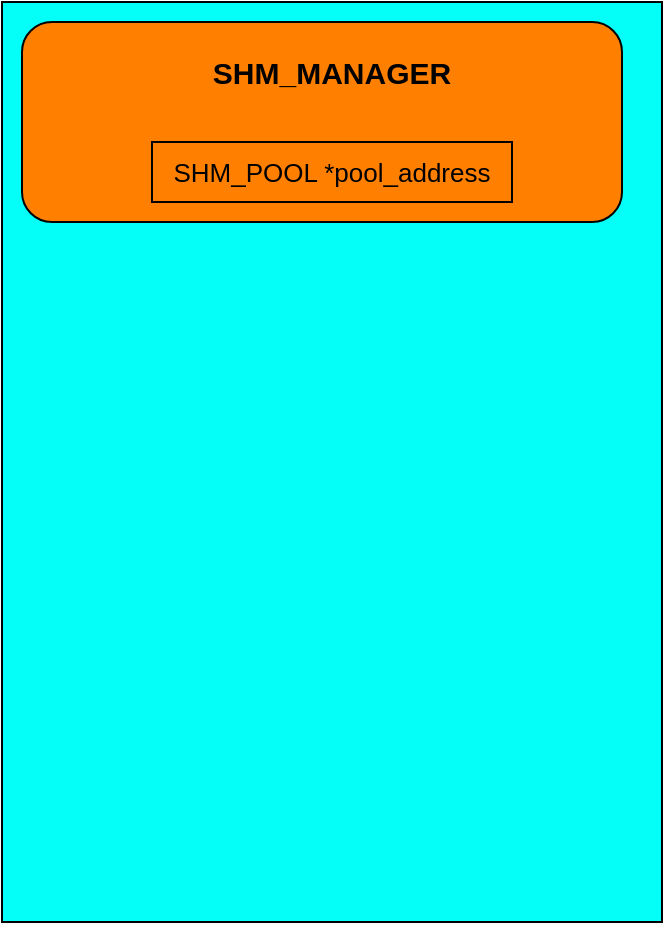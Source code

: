 <mxfile version="13.5.9" type="github">
  <diagram id="jJHw5jyAht79z7s5MV_T" name="Page-1">
    <mxGraphModel dx="1422" dy="769" grid="1" gridSize="10" guides="1" tooltips="1" connect="1" arrows="1" fold="1" page="1" pageScale="1" pageWidth="827" pageHeight="1169" math="0" shadow="0">
      <root>
        <mxCell id="0" />
        <mxCell id="1" parent="0" />
        <mxCell id="K8nx_5MiqsYPIXwrr-ue-5" value="" style="rounded=0;whiteSpace=wrap;html=1;shadow=0;glass=0;fillColor=#03FFF7;gradientColor=none;" vertex="1" parent="1">
          <mxGeometry x="90" y="130" width="330" height="460" as="geometry" />
        </mxCell>
        <mxCell id="K8nx_5MiqsYPIXwrr-ue-4" value="" style="rounded=1;whiteSpace=wrap;html=1;fillColor=#FF8000;" vertex="1" parent="1">
          <mxGeometry x="100" y="140" width="300" height="100" as="geometry" />
        </mxCell>
        <mxCell id="K8nx_5MiqsYPIXwrr-ue-6" value="SHM_MANAGER" style="rounded=0;whiteSpace=wrap;html=1;shadow=0;glass=0;fillColor=#FF8000;gradientColor=none;fontSize=15;strokeColor=none;fontStyle=1" vertex="1" parent="1">
          <mxGeometry x="155" y="150" width="200" height="30" as="geometry" />
        </mxCell>
        <mxCell id="K8nx_5MiqsYPIXwrr-ue-7" value="SHM_POOL *pool_address" style="rounded=0;whiteSpace=wrap;html=1;shadow=0;glass=0;fillColor=#FF8000;gradientColor=none;fontSize=13;" vertex="1" parent="1">
          <mxGeometry x="165" y="200" width="180" height="30" as="geometry" />
        </mxCell>
      </root>
    </mxGraphModel>
  </diagram>
</mxfile>
